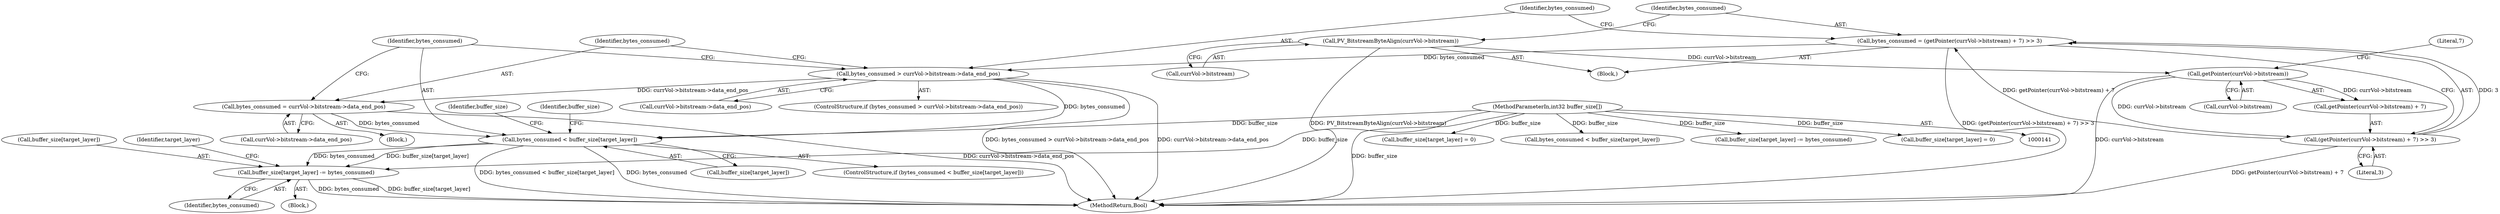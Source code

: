 digraph "0_Android_961e5ac5788b52304e64b9a509781beaf5201fb0_1@array" {
"1000227" [label="(Call,bytes_consumed < buffer_size[target_layer])"];
"1000211" [label="(Call,bytes_consumed > currVol->bitstream->data_end_pos)"];
"1000200" [label="(Call,bytes_consumed = (getPointer(currVol->bitstream) + 7) >> 3)"];
"1000202" [label="(Call,(getPointer(currVol->bitstream) + 7) >> 3)"];
"1000204" [label="(Call,getPointer(currVol->bitstream))"];
"1000196" [label="(Call,PV_BitstreamByteAlign(currVol->bitstream))"];
"1000219" [label="(Call,bytes_consumed = currVol->bitstream->data_end_pos)"];
"1000143" [label="(MethodParameterIn,int32 buffer_size[])"];
"1000233" [label="(Call,buffer_size[target_layer] -= bytes_consumed)"];
"1000240" [label="(Call,buffer_size[target_layer] = 0)"];
"1000246" [label="(Identifier,target_layer)"];
"1000219" [label="(Call,bytes_consumed = currVol->bitstream->data_end_pos)"];
"1000197" [label="(Call,currVol->bitstream)"];
"1000201" [label="(Identifier,bytes_consumed)"];
"1000213" [label="(Call,currVol->bitstream->data_end_pos)"];
"1000232" [label="(Block,)"];
"1000204" [label="(Call,getPointer(currVol->bitstream))"];
"1000664" [label="(MethodReturn,Bool)"];
"1000211" [label="(Call,bytes_consumed > currVol->bitstream->data_end_pos)"];
"1000203" [label="(Call,getPointer(currVol->bitstream) + 7)"];
"1000209" [label="(Literal,3)"];
"1000229" [label="(Call,buffer_size[target_layer])"];
"1000143" [label="(MethodParameterIn,int32 buffer_size[])"];
"1000200" [label="(Call,bytes_consumed = (getPointer(currVol->bitstream) + 7) >> 3)"];
"1000242" [label="(Identifier,buffer_size)"];
"1000205" [label="(Call,currVol->bitstream)"];
"1000196" [label="(Call,PV_BitstreamByteAlign(currVol->bitstream))"];
"1000210" [label="(ControlStructure,if (bytes_consumed > currVol->bitstream->data_end_pos))"];
"1000567" [label="(Call,bytes_consumed < buffer_size[target_layer])"];
"1000195" [label="(Block,)"];
"1000233" [label="(Call,buffer_size[target_layer] -= bytes_consumed)"];
"1000208" [label="(Literal,7)"];
"1000220" [label="(Identifier,bytes_consumed)"];
"1000227" [label="(Call,bytes_consumed < buffer_size[target_layer])"];
"1000218" [label="(Block,)"];
"1000573" [label="(Call,buffer_size[target_layer] -= bytes_consumed)"];
"1000212" [label="(Identifier,bytes_consumed)"];
"1000221" [label="(Call,currVol->bitstream->data_end_pos)"];
"1000235" [label="(Identifier,buffer_size)"];
"1000228" [label="(Identifier,bytes_consumed)"];
"1000237" [label="(Identifier,bytes_consumed)"];
"1000226" [label="(ControlStructure,if (bytes_consumed < buffer_size[target_layer]))"];
"1000580" [label="(Call,buffer_size[target_layer] = 0)"];
"1000234" [label="(Call,buffer_size[target_layer])"];
"1000202" [label="(Call,(getPointer(currVol->bitstream) + 7) >> 3)"];
"1000227" -> "1000226"  [label="AST: "];
"1000227" -> "1000229"  [label="CFG: "];
"1000228" -> "1000227"  [label="AST: "];
"1000229" -> "1000227"  [label="AST: "];
"1000235" -> "1000227"  [label="CFG: "];
"1000242" -> "1000227"  [label="CFG: "];
"1000227" -> "1000664"  [label="DDG: bytes_consumed < buffer_size[target_layer]"];
"1000227" -> "1000664"  [label="DDG: bytes_consumed"];
"1000211" -> "1000227"  [label="DDG: bytes_consumed"];
"1000219" -> "1000227"  [label="DDG: bytes_consumed"];
"1000143" -> "1000227"  [label="DDG: buffer_size"];
"1000227" -> "1000233"  [label="DDG: bytes_consumed"];
"1000227" -> "1000233"  [label="DDG: buffer_size[target_layer]"];
"1000211" -> "1000210"  [label="AST: "];
"1000211" -> "1000213"  [label="CFG: "];
"1000212" -> "1000211"  [label="AST: "];
"1000213" -> "1000211"  [label="AST: "];
"1000220" -> "1000211"  [label="CFG: "];
"1000228" -> "1000211"  [label="CFG: "];
"1000211" -> "1000664"  [label="DDG: bytes_consumed > currVol->bitstream->data_end_pos"];
"1000211" -> "1000664"  [label="DDG: currVol->bitstream->data_end_pos"];
"1000200" -> "1000211"  [label="DDG: bytes_consumed"];
"1000211" -> "1000219"  [label="DDG: currVol->bitstream->data_end_pos"];
"1000200" -> "1000195"  [label="AST: "];
"1000200" -> "1000202"  [label="CFG: "];
"1000201" -> "1000200"  [label="AST: "];
"1000202" -> "1000200"  [label="AST: "];
"1000212" -> "1000200"  [label="CFG: "];
"1000200" -> "1000664"  [label="DDG: (getPointer(currVol->bitstream) + 7) >> 3"];
"1000202" -> "1000200"  [label="DDG: getPointer(currVol->bitstream) + 7"];
"1000202" -> "1000200"  [label="DDG: 3"];
"1000202" -> "1000209"  [label="CFG: "];
"1000203" -> "1000202"  [label="AST: "];
"1000209" -> "1000202"  [label="AST: "];
"1000202" -> "1000664"  [label="DDG: getPointer(currVol->bitstream) + 7"];
"1000204" -> "1000202"  [label="DDG: currVol->bitstream"];
"1000204" -> "1000203"  [label="AST: "];
"1000204" -> "1000205"  [label="CFG: "];
"1000205" -> "1000204"  [label="AST: "];
"1000208" -> "1000204"  [label="CFG: "];
"1000204" -> "1000664"  [label="DDG: currVol->bitstream"];
"1000204" -> "1000203"  [label="DDG: currVol->bitstream"];
"1000196" -> "1000204"  [label="DDG: currVol->bitstream"];
"1000196" -> "1000195"  [label="AST: "];
"1000196" -> "1000197"  [label="CFG: "];
"1000197" -> "1000196"  [label="AST: "];
"1000201" -> "1000196"  [label="CFG: "];
"1000196" -> "1000664"  [label="DDG: PV_BitstreamByteAlign(currVol->bitstream)"];
"1000219" -> "1000218"  [label="AST: "];
"1000219" -> "1000221"  [label="CFG: "];
"1000220" -> "1000219"  [label="AST: "];
"1000221" -> "1000219"  [label="AST: "];
"1000228" -> "1000219"  [label="CFG: "];
"1000219" -> "1000664"  [label="DDG: currVol->bitstream->data_end_pos"];
"1000143" -> "1000141"  [label="AST: "];
"1000143" -> "1000664"  [label="DDG: buffer_size"];
"1000143" -> "1000233"  [label="DDG: buffer_size"];
"1000143" -> "1000240"  [label="DDG: buffer_size"];
"1000143" -> "1000567"  [label="DDG: buffer_size"];
"1000143" -> "1000573"  [label="DDG: buffer_size"];
"1000143" -> "1000580"  [label="DDG: buffer_size"];
"1000233" -> "1000232"  [label="AST: "];
"1000233" -> "1000237"  [label="CFG: "];
"1000234" -> "1000233"  [label="AST: "];
"1000237" -> "1000233"  [label="AST: "];
"1000246" -> "1000233"  [label="CFG: "];
"1000233" -> "1000664"  [label="DDG: bytes_consumed"];
"1000233" -> "1000664"  [label="DDG: buffer_size[target_layer]"];
}
